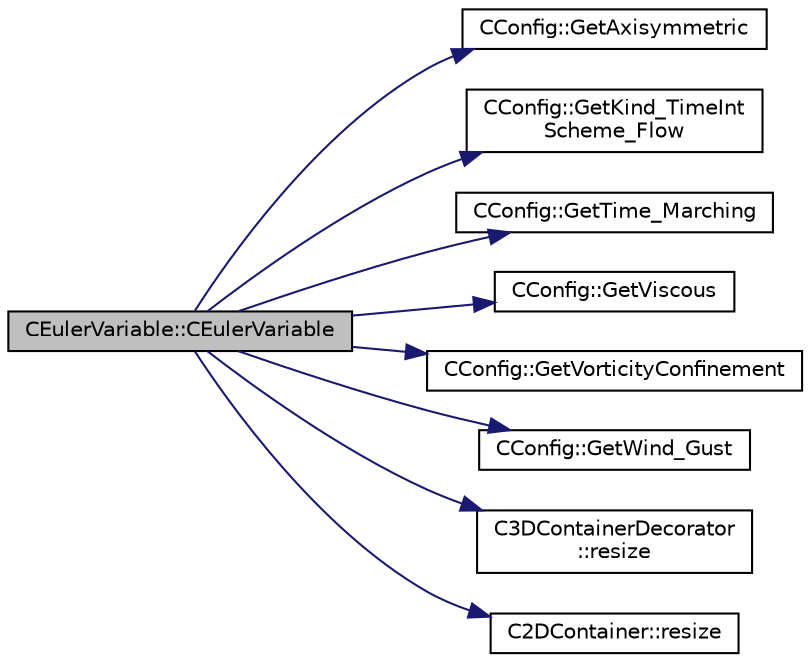 digraph "CEulerVariable::CEulerVariable"
{
 // LATEX_PDF_SIZE
  edge [fontname="Helvetica",fontsize="10",labelfontname="Helvetica",labelfontsize="10"];
  node [fontname="Helvetica",fontsize="10",shape=record];
  rankdir="LR";
  Node1 [label="CEulerVariable::CEulerVariable",height=0.2,width=0.4,color="black", fillcolor="grey75", style="filled", fontcolor="black",tooltip="Wind gust derivatives value."];
  Node1 -> Node2 [color="midnightblue",fontsize="10",style="solid",fontname="Helvetica"];
  Node2 [label="CConfig::GetAxisymmetric",height=0.2,width=0.4,color="black", fillcolor="white", style="filled",URL="$classCConfig.html#a509e098ac64a59535a8e59ec2de6f68b",tooltip="Get information about the axisymmetric frame."];
  Node1 -> Node3 [color="midnightblue",fontsize="10",style="solid",fontname="Helvetica"];
  Node3 [label="CConfig::GetKind_TimeInt\lScheme_Flow",height=0.2,width=0.4,color="black", fillcolor="white", style="filled",URL="$classCConfig.html#a568405f750ddcd4f702197e66b477ff9",tooltip="Get the kind of integration scheme (explicit or implicit) for the flow equations."];
  Node1 -> Node4 [color="midnightblue",fontsize="10",style="solid",fontname="Helvetica"];
  Node4 [label="CConfig::GetTime_Marching",height=0.2,width=0.4,color="black", fillcolor="white", style="filled",URL="$classCConfig.html#ac47e04d76ce865893a94dcedd3c9b6a5",tooltip="Provides information about the time integration, and change the write in the output files information..."];
  Node1 -> Node5 [color="midnightblue",fontsize="10",style="solid",fontname="Helvetica"];
  Node5 [label="CConfig::GetViscous",height=0.2,width=0.4,color="black", fillcolor="white", style="filled",URL="$classCConfig.html#ad59acb5f80aaddccaa0f2f5bef3e3e78",tooltip="Determines if problem is viscous."];
  Node1 -> Node6 [color="midnightblue",fontsize="10",style="solid",fontname="Helvetica"];
  Node6 [label="CConfig::GetVorticityConfinement",height=0.2,width=0.4,color="black", fillcolor="white", style="filled",URL="$classCConfig.html#a18bddf5e3e7cc5b7a843b080345b9b46",tooltip="Get information about the Vorticity Confinement."];
  Node1 -> Node7 [color="midnightblue",fontsize="10",style="solid",fontname="Helvetica"];
  Node7 [label="CConfig::GetWind_Gust",height=0.2,width=0.4,color="black", fillcolor="white", style="filled",URL="$classCConfig.html#a8dd576a66149dec11167b24736868ac3",tooltip="Get information about the wind gust."];
  Node1 -> Node8 [color="midnightblue",fontsize="10",style="solid",fontname="Helvetica"];
  Node8 [label="C3DContainerDecorator\l::resize",height=0.2,width=0.4,color="black", fillcolor="white", style="filled",URL="$classC3DContainerDecorator.html#a8c74bf28bf8d6882e14635fecb0d5e82",tooltip=" "];
  Node1 -> Node9 [color="midnightblue",fontsize="10",style="solid",fontname="Helvetica"];
  Node9 [label="C2DContainer::resize",height=0.2,width=0.4,color="black", fillcolor="white", style="filled",URL="$classC2DContainer.html#adefb48b593f76aa322e228fea8f76127",tooltip="Request a change of size."];
}
